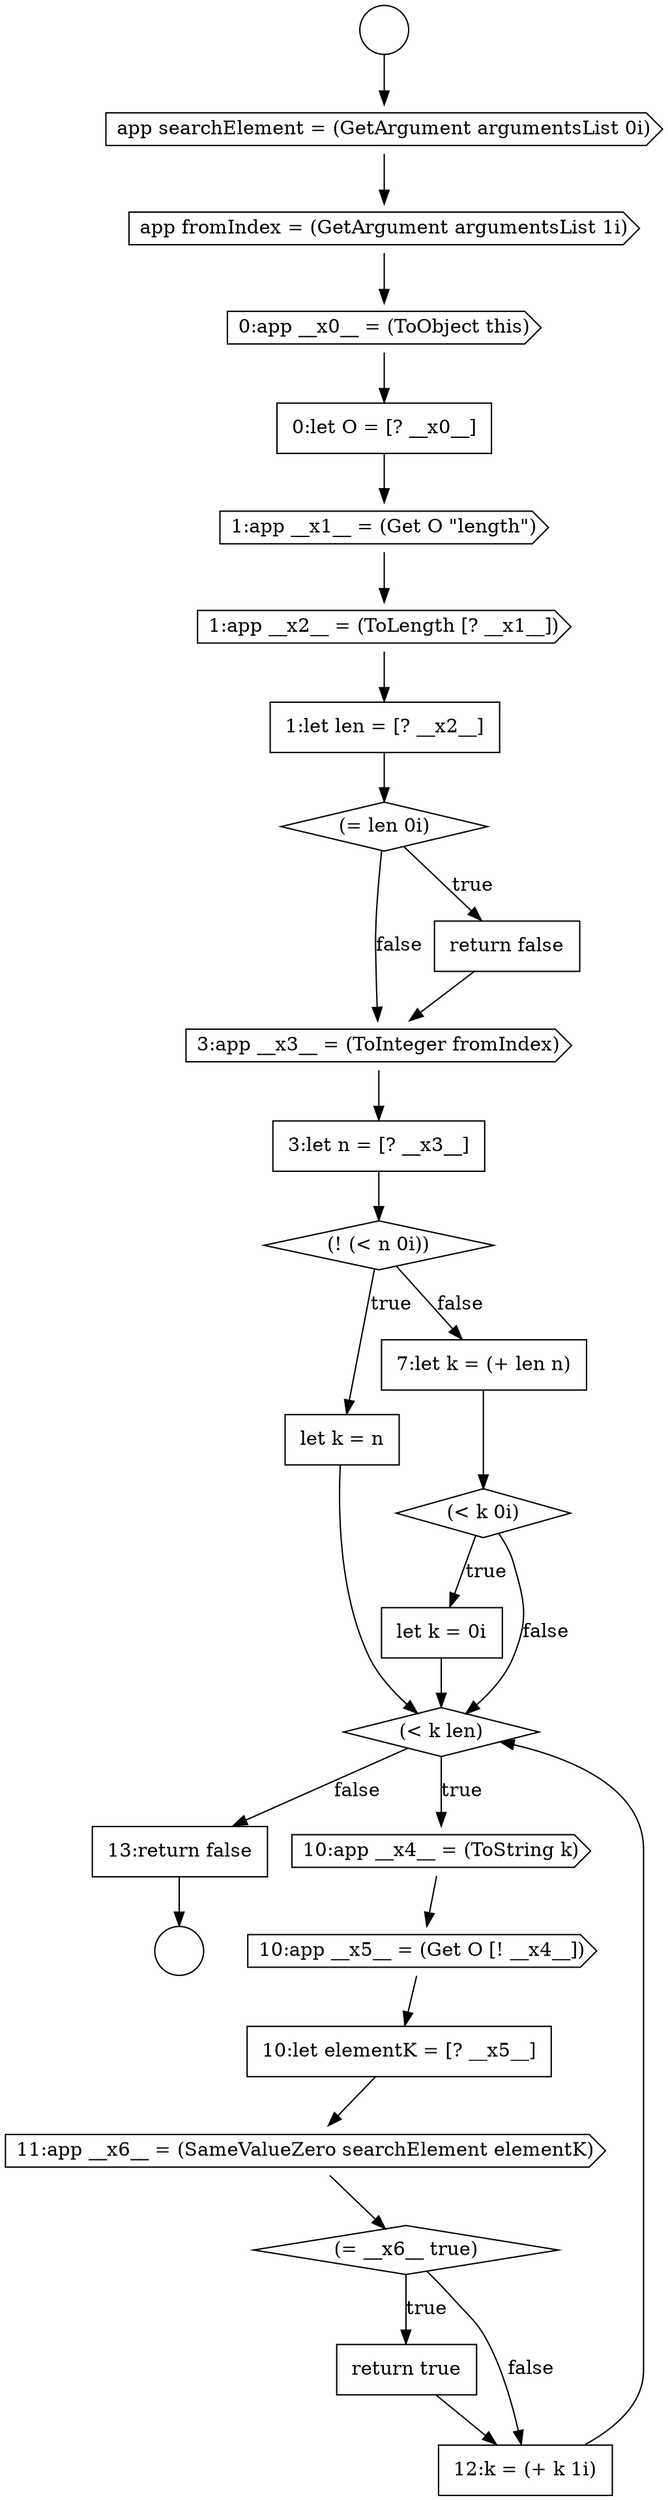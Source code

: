 digraph {
  node13845 [shape=diamond, label=<<font color="black">(= len 0i)</font>> color="black" fillcolor="white" style=filled]
  node13841 [shape=none, margin=0, label=<<font color="black">
    <table border="0" cellborder="1" cellspacing="0" cellpadding="10">
      <tr><td align="left">0:let O = [? __x0__]</td></tr>
    </table>
  </font>> color="black" fillcolor="white" style=filled]
  node13838 [shape=cds, label=<<font color="black">app searchElement = (GetArgument argumentsList 0i)</font>> color="black" fillcolor="white" style=filled]
  node13848 [shape=none, margin=0, label=<<font color="black">
    <table border="0" cellborder="1" cellspacing="0" cellpadding="10">
      <tr><td align="left">3:let n = [? __x3__]</td></tr>
    </table>
  </font>> color="black" fillcolor="white" style=filled]
  node13853 [shape=none, margin=0, label=<<font color="black">
    <table border="0" cellborder="1" cellspacing="0" cellpadding="10">
      <tr><td align="left">let k = 0i</td></tr>
    </table>
  </font>> color="black" fillcolor="white" style=filled]
  node13839 [shape=cds, label=<<font color="black">app fromIndex = (GetArgument argumentsList 1i)</font>> color="black" fillcolor="white" style=filled]
  node13844 [shape=none, margin=0, label=<<font color="black">
    <table border="0" cellborder="1" cellspacing="0" cellpadding="10">
      <tr><td align="left">1:let len = [? __x2__]</td></tr>
    </table>
  </font>> color="black" fillcolor="white" style=filled]
  node13849 [shape=diamond, label=<<font color="black">(! (&lt; n 0i))</font>> color="black" fillcolor="white" style=filled]
  node13847 [shape=cds, label=<<font color="black">3:app __x3__ = (ToInteger fromIndex)</font>> color="black" fillcolor="white" style=filled]
  node13840 [shape=cds, label=<<font color="black">0:app __x0__ = (ToObject this)</font>> color="black" fillcolor="white" style=filled]
  node13843 [shape=cds, label=<<font color="black">1:app __x2__ = (ToLength [? __x1__])</font>> color="black" fillcolor="white" style=filled]
  node13858 [shape=cds, label=<<font color="black">11:app __x6__ = (SameValueZero searchElement elementK)</font>> color="black" fillcolor="white" style=filled]
  node13862 [shape=none, margin=0, label=<<font color="black">
    <table border="0" cellborder="1" cellspacing="0" cellpadding="10">
      <tr><td align="left">13:return false</td></tr>
    </table>
  </font>> color="black" fillcolor="white" style=filled]
  node13842 [shape=cds, label=<<font color="black">1:app __x1__ = (Get O &quot;length&quot;)</font>> color="black" fillcolor="white" style=filled]
  node13837 [shape=circle label=" " color="black" fillcolor="white" style=filled]
  node13859 [shape=diamond, label=<<font color="black">(= __x6__ true)</font>> color="black" fillcolor="white" style=filled]
  node13854 [shape=diamond, label=<<font color="black">(&lt; k len)</font>> color="black" fillcolor="white" style=filled]
  node13850 [shape=none, margin=0, label=<<font color="black">
    <table border="0" cellborder="1" cellspacing="0" cellpadding="10">
      <tr><td align="left">let k = n</td></tr>
    </table>
  </font>> color="black" fillcolor="white" style=filled]
  node13860 [shape=none, margin=0, label=<<font color="black">
    <table border="0" cellborder="1" cellspacing="0" cellpadding="10">
      <tr><td align="left">return true</td></tr>
    </table>
  </font>> color="black" fillcolor="white" style=filled]
  node13851 [shape=none, margin=0, label=<<font color="black">
    <table border="0" cellborder="1" cellspacing="0" cellpadding="10">
      <tr><td align="left">7:let k = (+ len n)</td></tr>
    </table>
  </font>> color="black" fillcolor="white" style=filled]
  node13836 [shape=circle label=" " color="black" fillcolor="white" style=filled]
  node13857 [shape=none, margin=0, label=<<font color="black">
    <table border="0" cellborder="1" cellspacing="0" cellpadding="10">
      <tr><td align="left">10:let elementK = [? __x5__]</td></tr>
    </table>
  </font>> color="black" fillcolor="white" style=filled]
  node13856 [shape=cds, label=<<font color="black">10:app __x5__ = (Get O [! __x4__])</font>> color="black" fillcolor="white" style=filled]
  node13861 [shape=none, margin=0, label=<<font color="black">
    <table border="0" cellborder="1" cellspacing="0" cellpadding="10">
      <tr><td align="left">12:k = (+ k 1i)</td></tr>
    </table>
  </font>> color="black" fillcolor="white" style=filled]
  node13852 [shape=diamond, label=<<font color="black">(&lt; k 0i)</font>> color="black" fillcolor="white" style=filled]
  node13846 [shape=none, margin=0, label=<<font color="black">
    <table border="0" cellborder="1" cellspacing="0" cellpadding="10">
      <tr><td align="left">return false</td></tr>
    </table>
  </font>> color="black" fillcolor="white" style=filled]
  node13855 [shape=cds, label=<<font color="black">10:app __x4__ = (ToString k)</font>> color="black" fillcolor="white" style=filled]
  node13856 -> node13857 [ color="black"]
  node13848 -> node13849 [ color="black"]
  node13858 -> node13859 [ color="black"]
  node13852 -> node13853 [label=<<font color="black">true</font>> color="black"]
  node13852 -> node13854 [label=<<font color="black">false</font>> color="black"]
  node13846 -> node13847 [ color="black"]
  node13851 -> node13852 [ color="black"]
  node13857 -> node13858 [ color="black"]
  node13859 -> node13860 [label=<<font color="black">true</font>> color="black"]
  node13859 -> node13861 [label=<<font color="black">false</font>> color="black"]
  node13849 -> node13850 [label=<<font color="black">true</font>> color="black"]
  node13849 -> node13851 [label=<<font color="black">false</font>> color="black"]
  node13840 -> node13841 [ color="black"]
  node13855 -> node13856 [ color="black"]
  node13861 -> node13854 [ color="black"]
  node13841 -> node13842 [ color="black"]
  node13838 -> node13839 [ color="black"]
  node13854 -> node13855 [label=<<font color="black">true</font>> color="black"]
  node13854 -> node13862 [label=<<font color="black">false</font>> color="black"]
  node13860 -> node13861 [ color="black"]
  node13845 -> node13846 [label=<<font color="black">true</font>> color="black"]
  node13845 -> node13847 [label=<<font color="black">false</font>> color="black"]
  node13844 -> node13845 [ color="black"]
  node13842 -> node13843 [ color="black"]
  node13850 -> node13854 [ color="black"]
  node13839 -> node13840 [ color="black"]
  node13862 -> node13837 [ color="black"]
  node13836 -> node13838 [ color="black"]
  node13843 -> node13844 [ color="black"]
  node13853 -> node13854 [ color="black"]
  node13847 -> node13848 [ color="black"]
}
